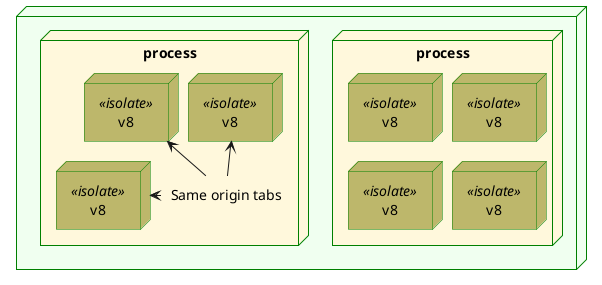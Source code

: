 @startuml

skinparam nodesep 10
skinparam ranksep 20

skinparam node {
  borderColor Green
  backgroundColor<<isolate>> darkkhaki
}

node #honeydew {

node process #cornsilk { 

node "v8" <<isolate>>
node "v8" <<isolate>> as n2
node "v8" <<isolate>> as n3
node "v8" <<isolate>> as n4
}


node process as p2 #cornsilk { 

node "v8" <<isolate>> as n5
node "v8" <<isolate>> as n6
node "v8" <<isolate>> as n7
label "Same origin tabs" as l1
}

}


n5 <- l1
n6 <-- l1
n7 <-- l1

@enduml